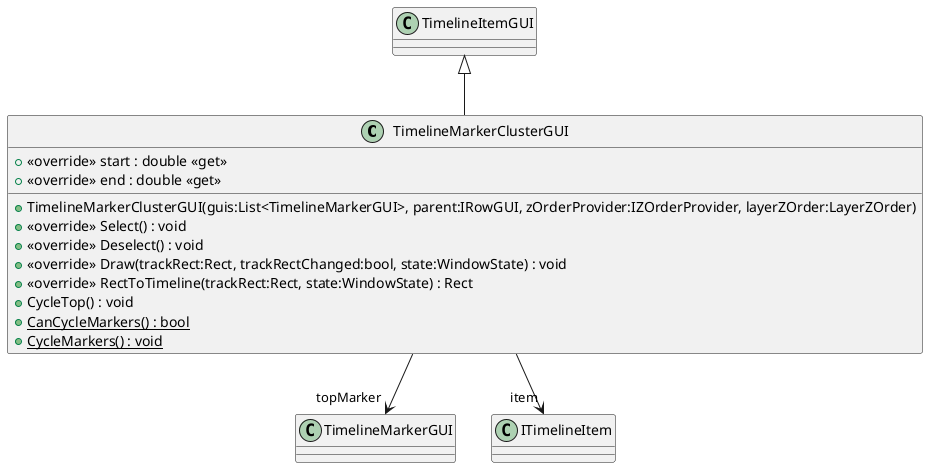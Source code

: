 @startuml
class TimelineMarkerClusterGUI {
    + TimelineMarkerClusterGUI(guis:List<TimelineMarkerGUI>, parent:IRowGUI, zOrderProvider:IZOrderProvider, layerZOrder:LayerZOrder)
    + <<override>> start : double <<get>>
    + <<override>> end : double <<get>>
    + <<override>> Select() : void
    + <<override>> Deselect() : void
    + <<override>> Draw(trackRect:Rect, trackRectChanged:bool, state:WindowState) : void
    + <<override>> RectToTimeline(trackRect:Rect, state:WindowState) : Rect
    + CycleTop() : void
    + {static} CanCycleMarkers() : bool
    + {static} CycleMarkers() : void
}
TimelineItemGUI <|-- TimelineMarkerClusterGUI
TimelineMarkerClusterGUI --> "topMarker" TimelineMarkerGUI
TimelineMarkerClusterGUI --> "item" ITimelineItem
@enduml
